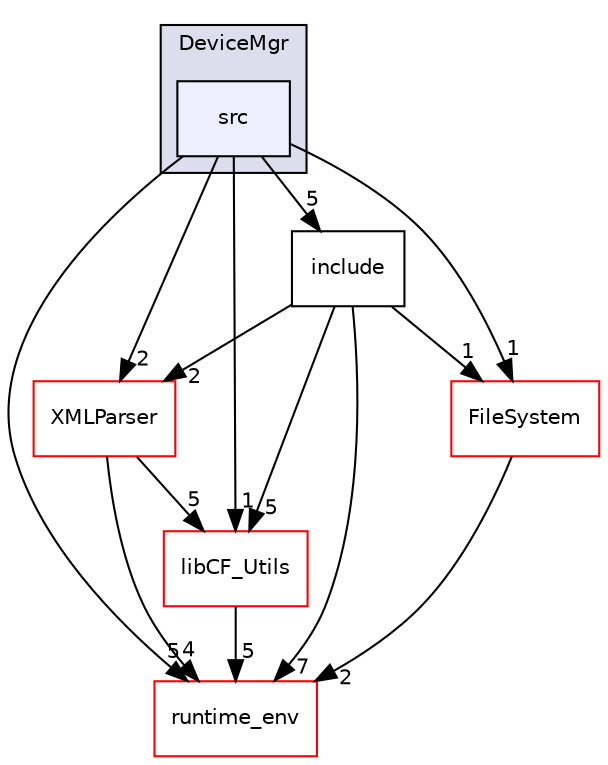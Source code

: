digraph "frameworks/DeviceMgr/src" {
  compound=true
  node [ fontsize="10", fontname="Helvetica"];
  edge [ labelfontsize="10", labelfontname="Helvetica"];
  subgraph clusterdir_96d2e878d6d5ca438f56939d43d9e660 {
    graph [ bgcolor="#ddddee", pencolor="black", label="DeviceMgr" fontname="Helvetica", fontsize="10", URL="dir_96d2e878d6d5ca438f56939d43d9e660.html"]
  dir_c5cf00d316aea2dbe84c19b3759bc329 [shape=box, label="src", style="filled", fillcolor="#eeeeff", pencolor="black", URL="dir_c5cf00d316aea2dbe84c19b3759bc329.html"];
  }
  dir_82d23cf221d390315bcc70b79c1eb009 [shape=box label="XMLParser" fillcolor="white" style="filled" color="red" URL="dir_82d23cf221d390315bcc70b79c1eb009.html"];
  dir_ecac01cf0516f87ea4205d3d96f45c96 [shape=box label="libCF_Utils" fillcolor="white" style="filled" color="red" URL="dir_ecac01cf0516f87ea4205d3d96f45c96.html"];
  dir_d6f3fdb5a324744637bb1c937c48df12 [shape=box label="include" URL="dir_d6f3fdb5a324744637bb1c937c48df12.html"];
  dir_40a97078142f0fc7074e01eb79f0bef3 [shape=box label="FileSystem" fillcolor="white" style="filled" color="red" URL="dir_40a97078142f0fc7074e01eb79f0bef3.html"];
  dir_f225e4d86008d3e73336a06c8611e2b4 [shape=box label="runtime_env" fillcolor="white" style="filled" color="red" URL="dir_f225e4d86008d3e73336a06c8611e2b4.html"];
  dir_82d23cf221d390315bcc70b79c1eb009->dir_ecac01cf0516f87ea4205d3d96f45c96 [headlabel="5", labeldistance=1.5 headhref="dir_000031_000028.html"];
  dir_82d23cf221d390315bcc70b79c1eb009->dir_f225e4d86008d3e73336a06c8611e2b4 [headlabel="4", labeldistance=1.5 headhref="dir_000031_000034.html"];
  dir_c5cf00d316aea2dbe84c19b3759bc329->dir_82d23cf221d390315bcc70b79c1eb009 [headlabel="2", labeldistance=1.5 headhref="dir_000012_000031.html"];
  dir_c5cf00d316aea2dbe84c19b3759bc329->dir_ecac01cf0516f87ea4205d3d96f45c96 [headlabel="1", labeldistance=1.5 headhref="dir_000012_000028.html"];
  dir_c5cf00d316aea2dbe84c19b3759bc329->dir_d6f3fdb5a324744637bb1c937c48df12 [headlabel="5", labeldistance=1.5 headhref="dir_000012_000011.html"];
  dir_c5cf00d316aea2dbe84c19b3759bc329->dir_40a97078142f0fc7074e01eb79f0bef3 [headlabel="1", labeldistance=1.5 headhref="dir_000012_000022.html"];
  dir_c5cf00d316aea2dbe84c19b3759bc329->dir_f225e4d86008d3e73336a06c8611e2b4 [headlabel="5", labeldistance=1.5 headhref="dir_000012_000034.html"];
  dir_ecac01cf0516f87ea4205d3d96f45c96->dir_f225e4d86008d3e73336a06c8611e2b4 [headlabel="5", labeldistance=1.5 headhref="dir_000028_000034.html"];
  dir_d6f3fdb5a324744637bb1c937c48df12->dir_82d23cf221d390315bcc70b79c1eb009 [headlabel="2", labeldistance=1.5 headhref="dir_000011_000031.html"];
  dir_d6f3fdb5a324744637bb1c937c48df12->dir_ecac01cf0516f87ea4205d3d96f45c96 [headlabel="5", labeldistance=1.5 headhref="dir_000011_000028.html"];
  dir_d6f3fdb5a324744637bb1c937c48df12->dir_40a97078142f0fc7074e01eb79f0bef3 [headlabel="1", labeldistance=1.5 headhref="dir_000011_000022.html"];
  dir_d6f3fdb5a324744637bb1c937c48df12->dir_f225e4d86008d3e73336a06c8611e2b4 [headlabel="7", labeldistance=1.5 headhref="dir_000011_000034.html"];
  dir_40a97078142f0fc7074e01eb79f0bef3->dir_f225e4d86008d3e73336a06c8611e2b4 [headlabel="2", labeldistance=1.5 headhref="dir_000022_000034.html"];
}
